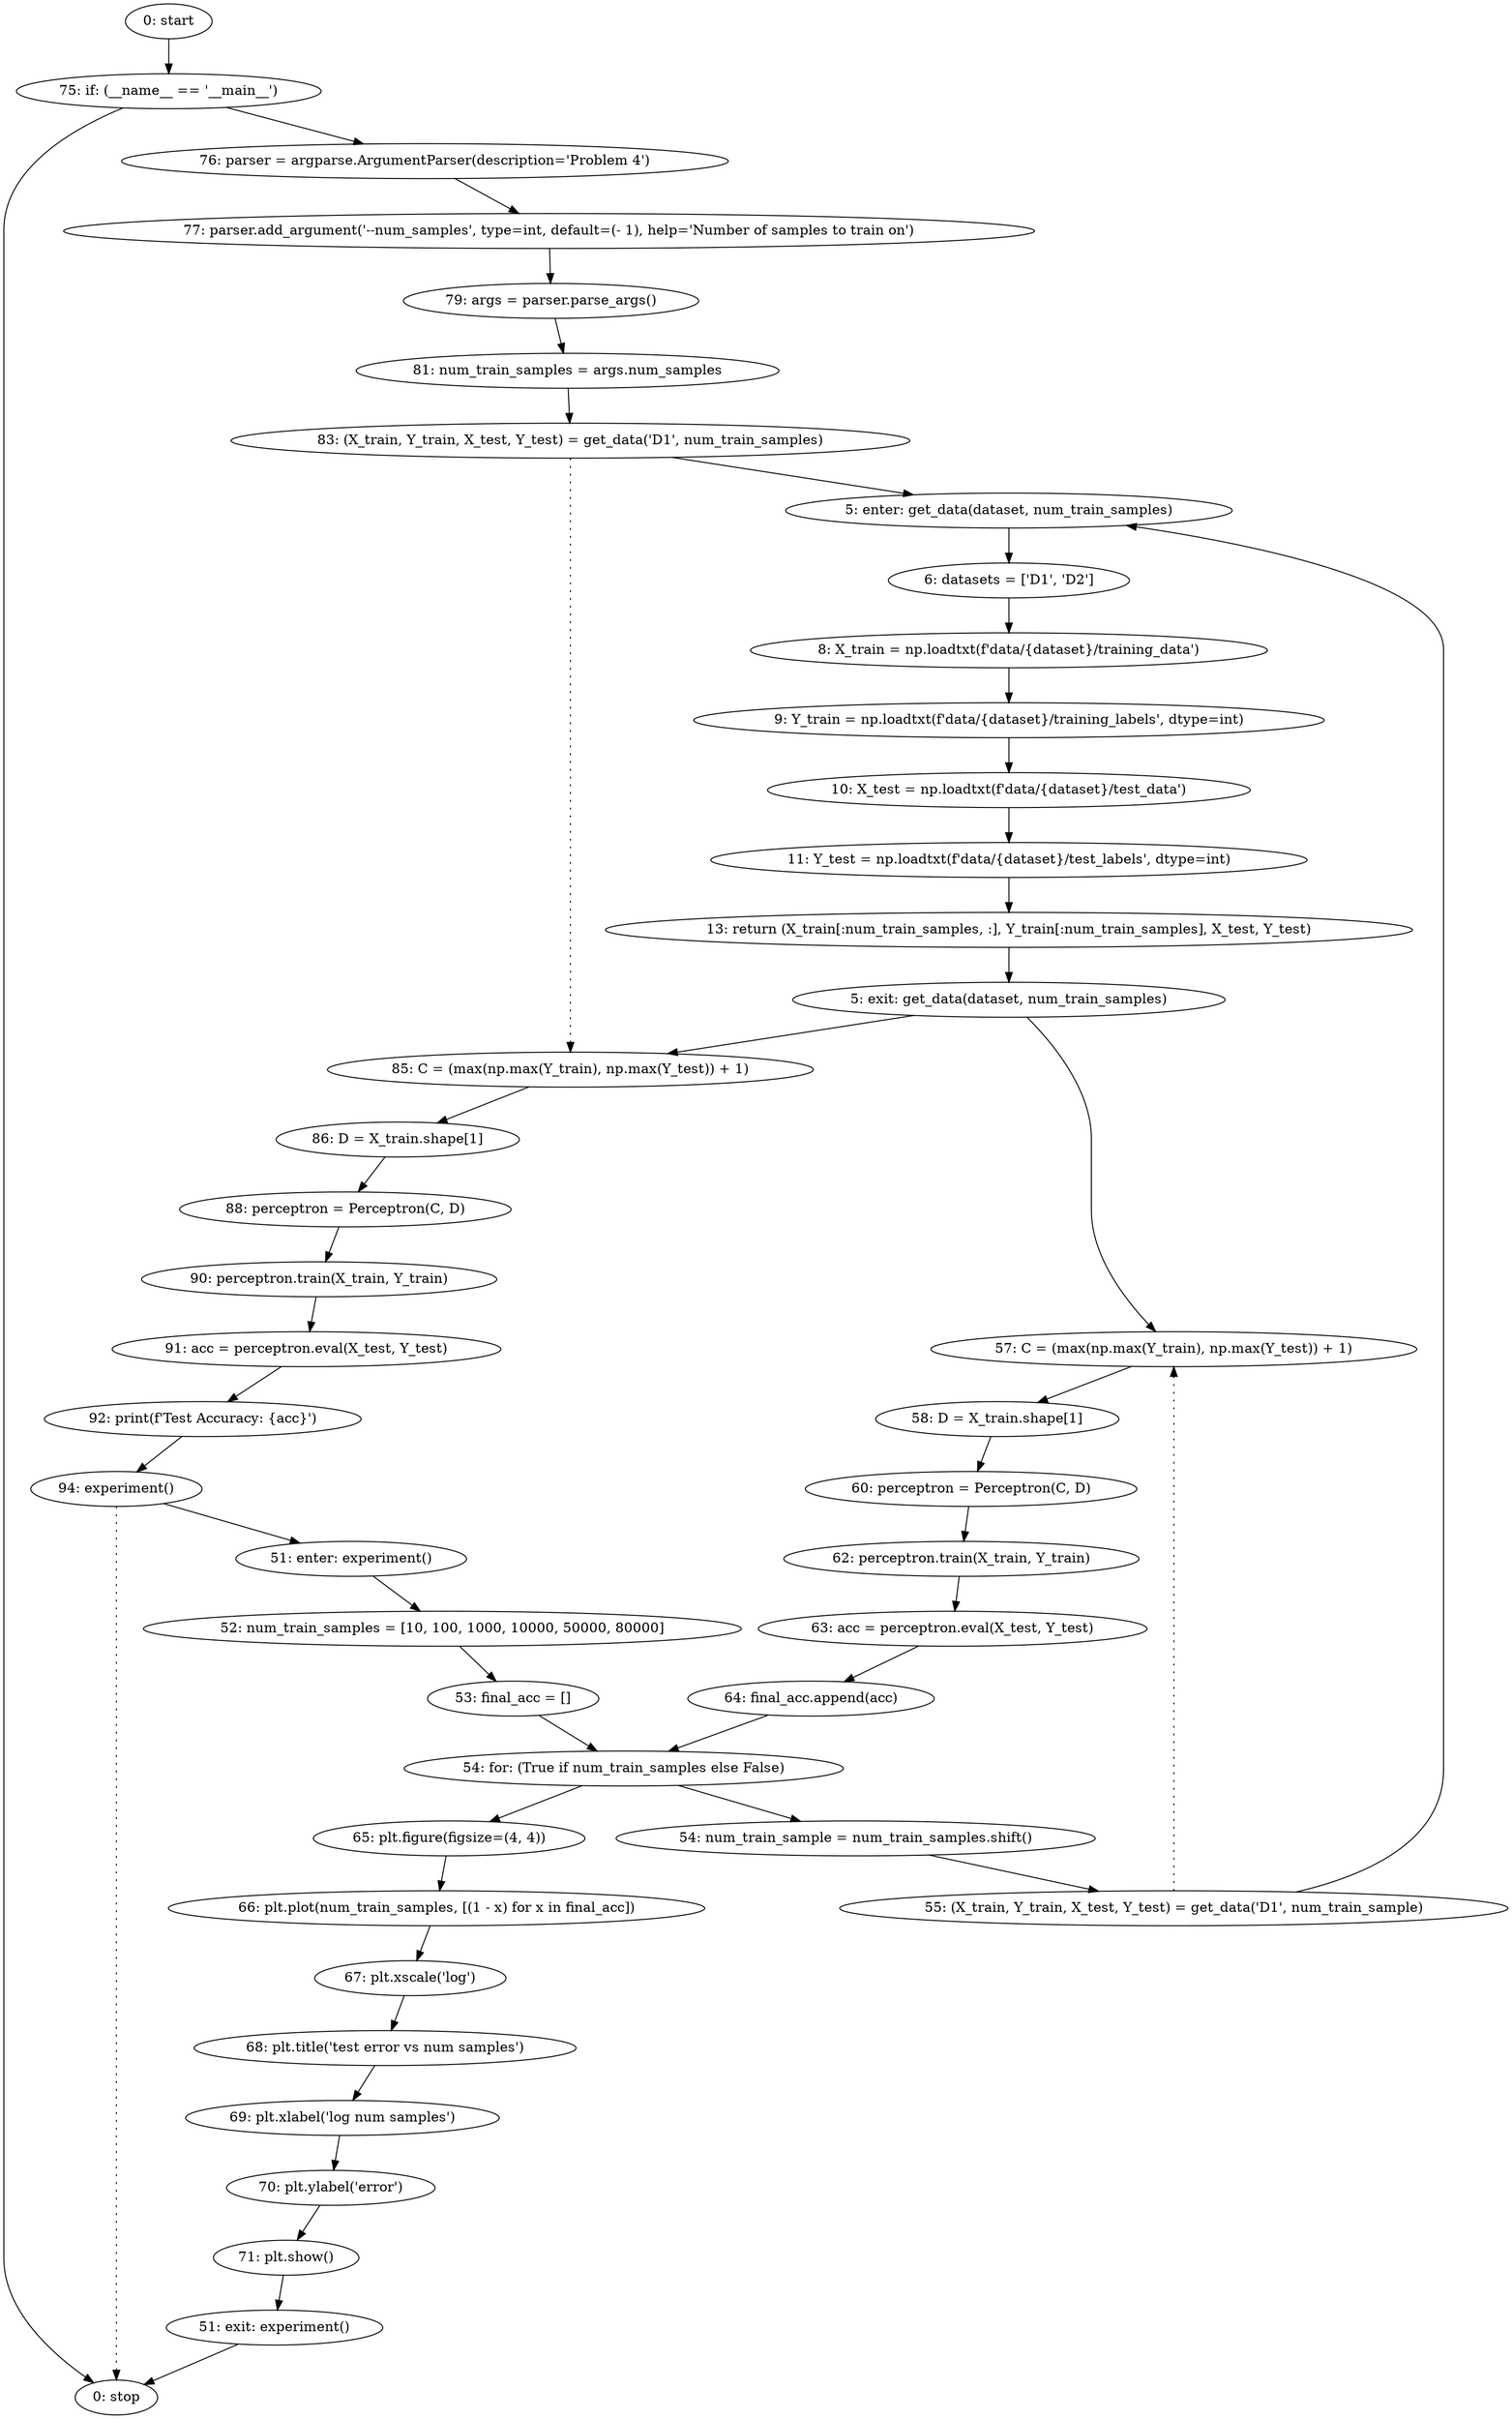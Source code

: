 strict digraph "" {
	node [label="\N"];
	0	 [label="0: start"];
	29	 [label="75: if: (__name__ == '__main__')"];
	0 -> 29;
	42	 [label="0: stop"];
	29 -> 42;
	30	 [label="76: parser = argparse.ArgumentParser(description='Problem 4')"];
	29 -> 30;
	1	 [label="5: enter: get_data(dataset, num_train_samples)"];
	3	 [label="6: datasets = ['D1', 'D2']"];
	1 -> 3;
	4	 [label="8: X_train = np.loadtxt(f'data/{dataset}/training_data')"];
	3 -> 4;
	15	 [label="55: (X_train, Y_train, X_test, Y_test) = get_data('D1', num_train_sample)"];
	15 -> 1;
	16	 [label="57: C = (max(np.max(Y_train), np.max(Y_test)) + 1)"];
	15 -> 16	 [style=dotted,
		weight=100];
	17	 [label="58: D = X_train.shape[1]"];
	16 -> 17;
	34	 [label="83: (X_train, Y_train, X_test, Y_test) = get_data('D1', num_train_samples)"];
	34 -> 1;
	35	 [label="85: C = (max(np.max(Y_train), np.max(Y_test)) + 1)"];
	34 -> 35	 [style=dotted,
		weight=100];
	36	 [label="86: D = X_train.shape[1]"];
	35 -> 36;
	2	 [label="5: exit: get_data(dataset, num_train_samples)"];
	2 -> 16;
	2 -> 35;
	8	 [label="13: return (X_train[:num_train_samples, :], Y_train[:num_train_samples], X_test, Y_test)"];
	8 -> 2;
	5	 [label="9: Y_train = np.loadtxt(f'data/{dataset}/training_labels', dtype=int)"];
	4 -> 5;
	6	 [label="10: X_test = np.loadtxt(f'data/{dataset}/test_data')"];
	5 -> 6;
	7	 [label="11: Y_test = np.loadtxt(f'data/{dataset}/test_labels', dtype=int)"];
	6 -> 7;
	7 -> 8;
	9	 [label="51: enter: experiment()"];
	11	 [label="52: num_train_samples = [10, 100, 1000, 10000, 50000, 80000]"];
	9 -> 11;
	12	 [label="53: final_acc = []"];
	11 -> 12;
	41	 [label="94: experiment()"];
	41 -> 9;
	41 -> 42	 [style=dotted,
		weight=100];
	10	 [label="51: exit: experiment()"];
	10 -> 42;
	28	 [label="71: plt.show()"];
	28 -> 10;
	13	 [label="54: for: (True if num_train_samples else False)"];
	12 -> 13;
	14	 [label="54: num_train_sample = num_train_samples.shift()"];
	13 -> 14;
	22	 [label="65: plt.figure(figsize=(4, 4))"];
	13 -> 22;
	14 -> 15;
	23	 [label="66: plt.plot(num_train_samples, [(1 - x) for x in final_acc])"];
	22 -> 23;
	21	 [label="64: final_acc.append(acc)"];
	21 -> 13;
	18	 [label="60: perceptron = Perceptron(C, D)"];
	17 -> 18;
	19	 [label="62: perceptron.train(X_train, Y_train)"];
	18 -> 19;
	20	 [label="63: acc = perceptron.eval(X_test, Y_test)"];
	19 -> 20;
	20 -> 21;
	24	 [label="67: plt.xscale('log')"];
	23 -> 24;
	25	 [label="68: plt.title('test error vs num samples')"];
	24 -> 25;
	26	 [label="69: plt.xlabel('log num samples')"];
	25 -> 26;
	27	 [label="70: plt.ylabel('error')"];
	26 -> 27;
	27 -> 28;
	31	 [label="77: parser.add_argument('--num_samples', type=int, default=(- 1), help='Number of samples to train on')"];
	30 -> 31;
	32	 [label="79: args = parser.parse_args()"];
	31 -> 32;
	33	 [label="81: num_train_samples = args.num_samples"];
	32 -> 33;
	33 -> 34;
	37	 [label="88: perceptron = Perceptron(C, D)"];
	36 -> 37;
	38	 [label="90: perceptron.train(X_train, Y_train)"];
	37 -> 38;
	39	 [label="91: acc = perceptron.eval(X_test, Y_test)"];
	38 -> 39;
	40	 [label="92: print(f'Test Accuracy: {acc}')"];
	39 -> 40;
	40 -> 41;
}

